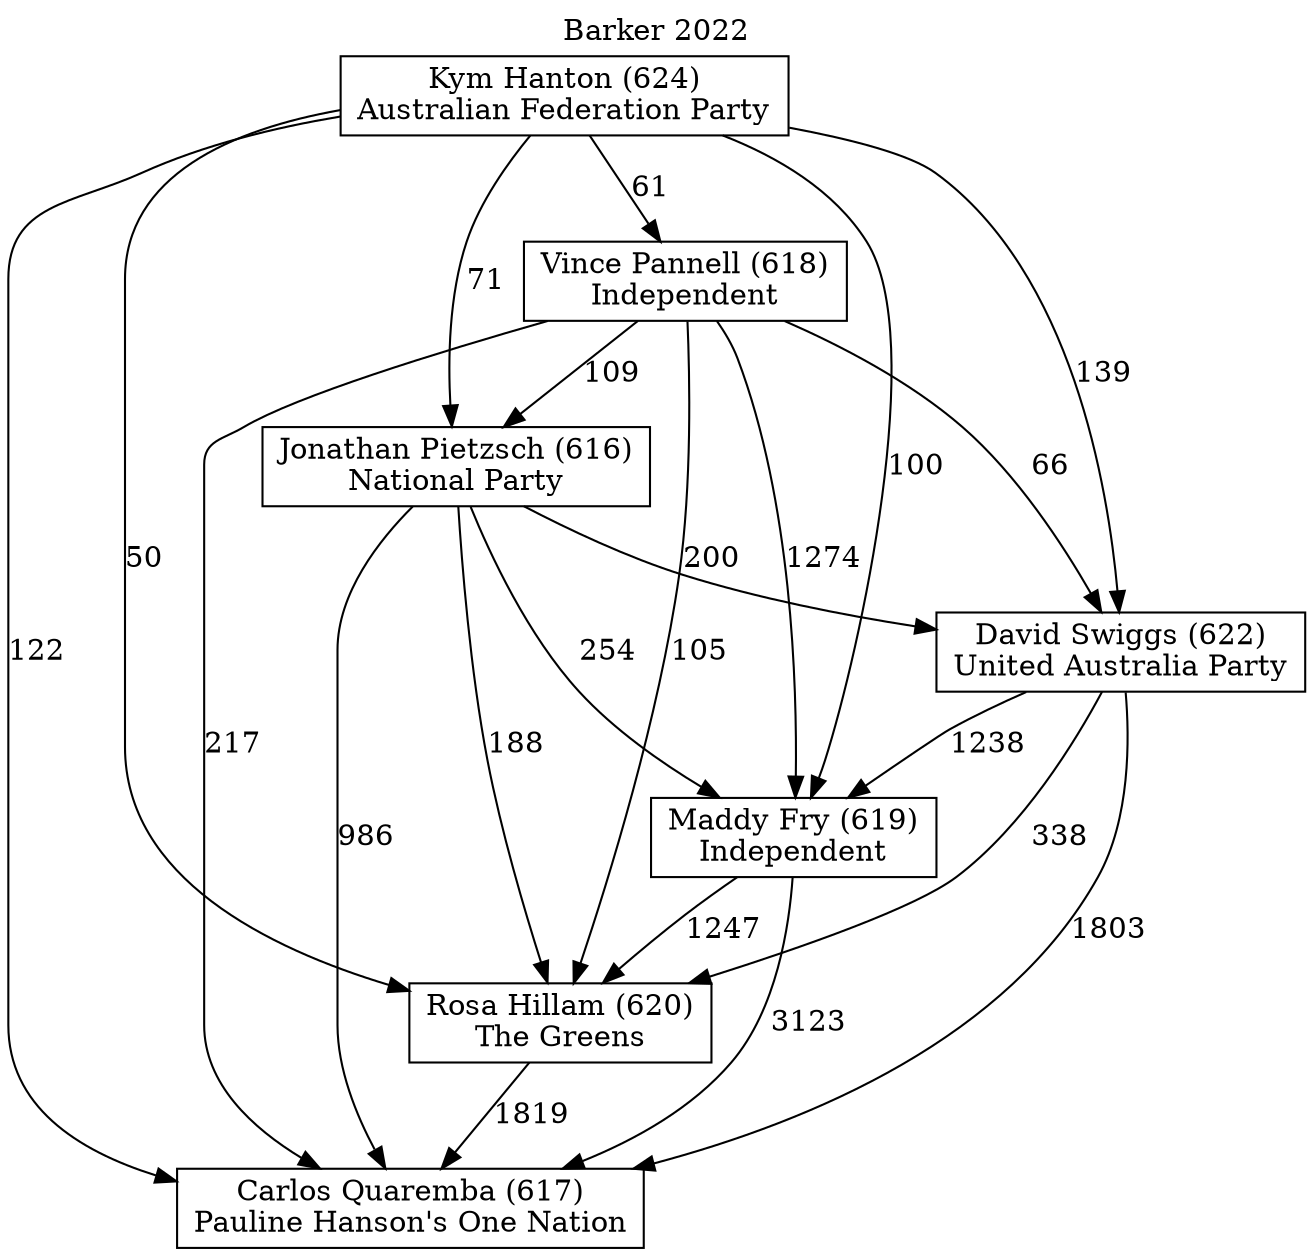 // House preference flow
digraph "Carlos Quaremba (617)_Barker_2022" {
	graph [label="Barker 2022" labelloc=t mclimit=10]
	node [shape=box]
	"Carlos Quaremba (617)" [label="Carlos Quaremba (617)
Pauline Hanson's One Nation"]
	"Rosa Hillam (620)" [label="Rosa Hillam (620)
The Greens"]
	"Maddy Fry (619)" [label="Maddy Fry (619)
Independent"]
	"David Swiggs (622)" [label="David Swiggs (622)
United Australia Party"]
	"Jonathan Pietzsch (616)" [label="Jonathan Pietzsch (616)
National Party"]
	"Vince Pannell (618)" [label="Vince Pannell (618)
Independent"]
	"Kym Hanton (624)" [label="Kym Hanton (624)
Australian Federation Party"]
	"Rosa Hillam (620)" -> "Carlos Quaremba (617)" [label=1819]
	"Maddy Fry (619)" -> "Rosa Hillam (620)" [label=1247]
	"David Swiggs (622)" -> "Maddy Fry (619)" [label=1238]
	"Jonathan Pietzsch (616)" -> "David Swiggs (622)" [label=200]
	"Vince Pannell (618)" -> "Jonathan Pietzsch (616)" [label=109]
	"Kym Hanton (624)" -> "Vince Pannell (618)" [label=61]
	"Maddy Fry (619)" -> "Carlos Quaremba (617)" [label=3123]
	"David Swiggs (622)" -> "Carlos Quaremba (617)" [label=1803]
	"Jonathan Pietzsch (616)" -> "Carlos Quaremba (617)" [label=986]
	"Vince Pannell (618)" -> "Carlos Quaremba (617)" [label=217]
	"Kym Hanton (624)" -> "Carlos Quaremba (617)" [label=122]
	"Kym Hanton (624)" -> "Jonathan Pietzsch (616)" [label=71]
	"Vince Pannell (618)" -> "David Swiggs (622)" [label=66]
	"Kym Hanton (624)" -> "David Swiggs (622)" [label=139]
	"Jonathan Pietzsch (616)" -> "Maddy Fry (619)" [label=254]
	"Vince Pannell (618)" -> "Maddy Fry (619)" [label=1274]
	"Kym Hanton (624)" -> "Maddy Fry (619)" [label=100]
	"David Swiggs (622)" -> "Rosa Hillam (620)" [label=338]
	"Jonathan Pietzsch (616)" -> "Rosa Hillam (620)" [label=188]
	"Vince Pannell (618)" -> "Rosa Hillam (620)" [label=105]
	"Kym Hanton (624)" -> "Rosa Hillam (620)" [label=50]
}
